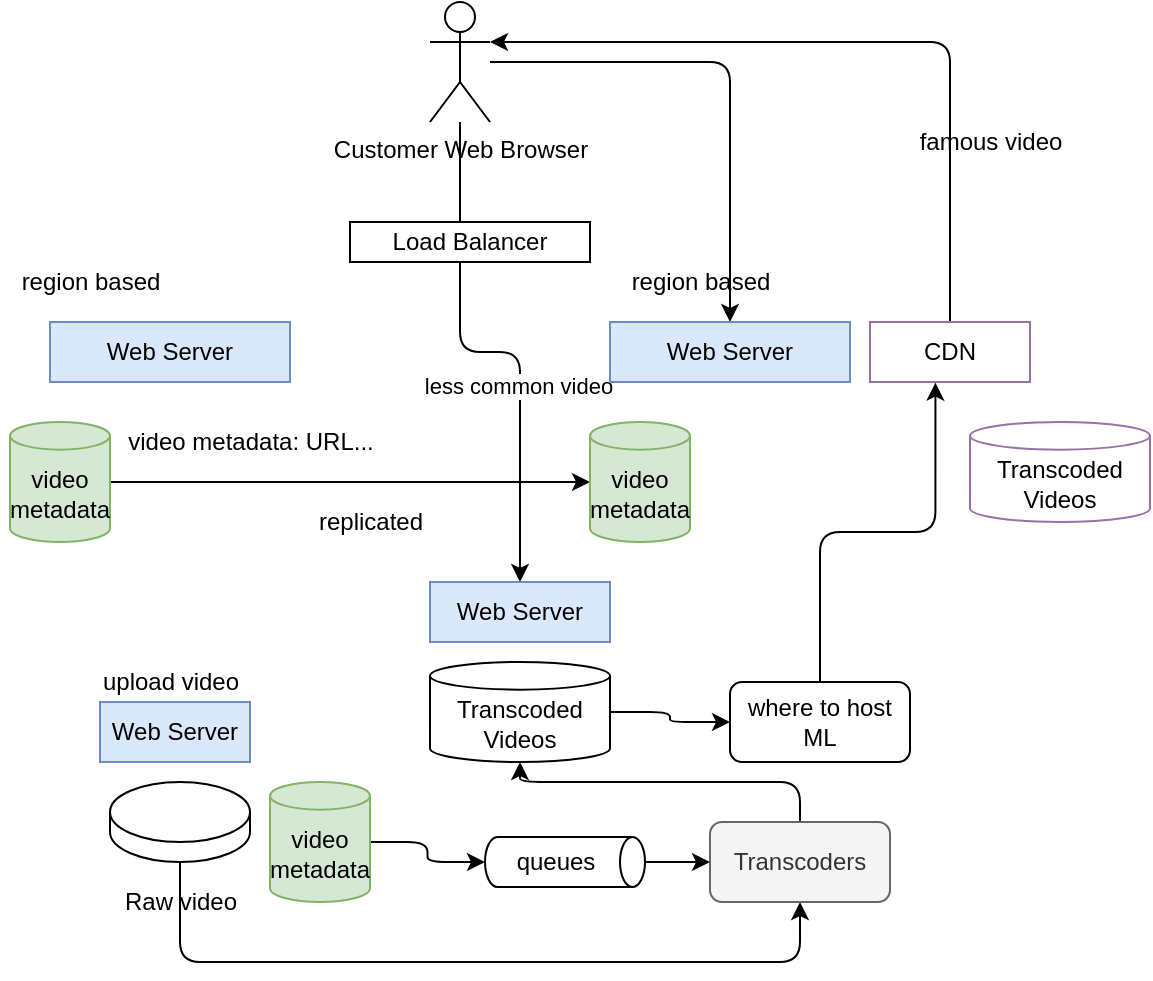 <mxfile>
    <diagram id="V87YCiFw-sn0RQbbuJmr" name="Page-1">
        <mxGraphModel dx="746" dy="354" grid="1" gridSize="10" guides="1" tooltips="1" connect="1" arrows="1" fold="1" page="1" pageScale="1" pageWidth="850" pageHeight="1100" math="0" shadow="0">
            <root>
                <mxCell id="0"/>
                <mxCell id="1" parent="0"/>
                <mxCell id="17" style="edgeStyle=orthogonalEdgeStyle;html=1;entryX=0.5;entryY=0;entryDx=0;entryDy=0;" edge="1" parent="1" source="2" target="16">
                    <mxGeometry relative="1" as="geometry"/>
                </mxCell>
                <mxCell id="21" value="less common video" style="edgeLabel;html=1;align=center;verticalAlign=middle;resizable=0;points=[];" vertex="1" connectable="0" parent="17">
                    <mxGeometry x="0.245" y="-1" relative="1" as="geometry">
                        <mxPoint as="offset"/>
                    </mxGeometry>
                </mxCell>
                <mxCell id="18" style="edgeStyle=orthogonalEdgeStyle;html=1;entryX=0.5;entryY=0;entryDx=0;entryDy=0;" edge="1" parent="1" source="2" target="5">
                    <mxGeometry relative="1" as="geometry"/>
                </mxCell>
                <mxCell id="2" value="Customer Web Browser" style="shape=umlActor;verticalLabelPosition=bottom;verticalAlign=top;html=1;outlineConnect=0;" vertex="1" parent="1">
                    <mxGeometry x="250" y="20" width="30" height="60" as="geometry"/>
                </mxCell>
                <mxCell id="3" value="Load Balancer" style="rounded=0;whiteSpace=wrap;html=1;" vertex="1" parent="1">
                    <mxGeometry x="210" y="130" width="120" height="20" as="geometry"/>
                </mxCell>
                <mxCell id="4" value="Web Server" style="rounded=0;whiteSpace=wrap;html=1;fillColor=#dae8fc;strokeColor=#6c8ebf;" vertex="1" parent="1">
                    <mxGeometry x="60" y="180" width="120" height="30" as="geometry"/>
                </mxCell>
                <mxCell id="5" value="Web Server" style="rounded=0;whiteSpace=wrap;html=1;fillColor=#dae8fc;strokeColor=#6c8ebf;" vertex="1" parent="1">
                    <mxGeometry x="340" y="180" width="120" height="30" as="geometry"/>
                </mxCell>
                <mxCell id="6" value="video metadata: URL..." style="text;html=1;align=center;verticalAlign=middle;resizable=0;points=[];autosize=1;strokeColor=none;fillColor=none;" vertex="1" parent="1">
                    <mxGeometry x="90" y="230" width="140" height="20" as="geometry"/>
                </mxCell>
                <mxCell id="9" style="edgeStyle=none;html=1;entryX=0;entryY=0.5;entryDx=0;entryDy=0;entryPerimeter=0;" edge="1" parent="1" source="7" target="8">
                    <mxGeometry relative="1" as="geometry"/>
                </mxCell>
                <mxCell id="7" value="video metadata" style="shape=cylinder3;whiteSpace=wrap;html=1;boundedLbl=1;backgroundOutline=1;size=6.919;fillColor=#d5e8d4;strokeColor=#82b366;" vertex="1" parent="1">
                    <mxGeometry x="40" y="230" width="50" height="60" as="geometry"/>
                </mxCell>
                <mxCell id="8" value="video metadata" style="shape=cylinder3;whiteSpace=wrap;html=1;boundedLbl=1;backgroundOutline=1;size=6.919;fillColor=#d5e8d4;strokeColor=#82b366;" vertex="1" parent="1">
                    <mxGeometry x="330" y="230" width="50" height="60" as="geometry"/>
                </mxCell>
                <mxCell id="10" value="replicated" style="text;html=1;align=center;verticalAlign=middle;resizable=0;points=[];autosize=1;strokeColor=none;fillColor=none;" vertex="1" parent="1">
                    <mxGeometry x="185" y="270" width="70" height="20" as="geometry"/>
                </mxCell>
                <mxCell id="11" value="region based" style="text;html=1;align=center;verticalAlign=middle;resizable=0;points=[];autosize=1;strokeColor=none;fillColor=none;" vertex="1" parent="1">
                    <mxGeometry x="35" y="150" width="90" height="20" as="geometry"/>
                </mxCell>
                <mxCell id="12" value="region based" style="text;html=1;align=center;verticalAlign=middle;resizable=0;points=[];autosize=1;strokeColor=none;fillColor=none;" vertex="1" parent="1">
                    <mxGeometry x="340" y="150" width="90" height="20" as="geometry"/>
                </mxCell>
                <mxCell id="19" style="edgeStyle=orthogonalEdgeStyle;html=1;entryX=1;entryY=0.333;entryDx=0;entryDy=0;entryPerimeter=0;" edge="1" parent="1" source="13" target="2">
                    <mxGeometry relative="1" as="geometry">
                        <Array as="points">
                            <mxPoint x="510" y="40"/>
                        </Array>
                    </mxGeometry>
                </mxCell>
                <mxCell id="13" value="CDN" style="rounded=0;whiteSpace=wrap;html=1;strokeColor=#9673a6;" vertex="1" parent="1">
                    <mxGeometry x="470" y="180" width="80" height="30" as="geometry"/>
                </mxCell>
                <mxCell id="14" value="Transcoded&lt;br&gt;Videos" style="shape=cylinder3;whiteSpace=wrap;html=1;boundedLbl=1;backgroundOutline=1;size=6.919;strokeColor=#9673a6;" vertex="1" parent="1">
                    <mxGeometry x="520" y="230" width="90" height="50" as="geometry"/>
                </mxCell>
                <mxCell id="23" style="edgeStyle=orthogonalEdgeStyle;html=1;entryX=0;entryY=0.5;entryDx=0;entryDy=0;" edge="1" parent="1" source="15" target="22">
                    <mxGeometry relative="1" as="geometry"/>
                </mxCell>
                <mxCell id="15" value="Transcoded&lt;br&gt;Videos" style="shape=cylinder3;whiteSpace=wrap;html=1;boundedLbl=1;backgroundOutline=1;size=6.919;" vertex="1" parent="1">
                    <mxGeometry x="250" y="350" width="90" height="50" as="geometry"/>
                </mxCell>
                <mxCell id="16" value="Web Server" style="rounded=0;whiteSpace=wrap;html=1;fillColor=#dae8fc;strokeColor=#6c8ebf;" vertex="1" parent="1">
                    <mxGeometry x="250" y="310" width="90" height="30" as="geometry"/>
                </mxCell>
                <mxCell id="20" value="famous video" style="text;html=1;align=center;verticalAlign=middle;resizable=0;points=[];autosize=1;strokeColor=none;fillColor=none;" vertex="1" parent="1">
                    <mxGeometry x="485" y="80" width="90" height="20" as="geometry"/>
                </mxCell>
                <mxCell id="24" style="edgeStyle=orthogonalEdgeStyle;html=1;entryX=0.409;entryY=1.011;entryDx=0;entryDy=0;entryPerimeter=0;" edge="1" parent="1" source="22" target="13">
                    <mxGeometry relative="1" as="geometry"/>
                </mxCell>
                <mxCell id="22" value="where to host ML" style="rounded=1;whiteSpace=wrap;html=1;" vertex="1" parent="1">
                    <mxGeometry x="400" y="360" width="90" height="40" as="geometry"/>
                </mxCell>
                <mxCell id="32" style="edgeStyle=orthogonalEdgeStyle;html=1;exitX=0.5;exitY=1;exitDx=0;exitDy=0;exitPerimeter=0;entryX=0.5;entryY=1;entryDx=0;entryDy=0;" edge="1" parent="1" source="25" target="30">
                    <mxGeometry relative="1" as="geometry">
                        <Array as="points">
                            <mxPoint x="125" y="500"/>
                            <mxPoint x="435" y="500"/>
                        </Array>
                    </mxGeometry>
                </mxCell>
                <mxCell id="25" value="" style="shape=cylinder3;whiteSpace=wrap;html=1;boundedLbl=1;backgroundOutline=1;size=15;" vertex="1" parent="1">
                    <mxGeometry x="90" y="410" width="70" height="40" as="geometry"/>
                </mxCell>
                <mxCell id="26" value="Raw video" style="text;html=1;align=center;verticalAlign=middle;resizable=0;points=[];autosize=1;strokeColor=none;fillColor=none;" vertex="1" parent="1">
                    <mxGeometry x="90" y="460" width="70" height="20" as="geometry"/>
                </mxCell>
                <mxCell id="27" value="Web Server" style="rounded=0;whiteSpace=wrap;html=1;fillColor=#dae8fc;strokeColor=#6c8ebf;" vertex="1" parent="1">
                    <mxGeometry x="85" y="370" width="75" height="30" as="geometry"/>
                </mxCell>
                <mxCell id="28" value="upload video" style="text;html=1;align=center;verticalAlign=middle;resizable=0;points=[];autosize=1;strokeColor=none;fillColor=none;" vertex="1" parent="1">
                    <mxGeometry x="80" y="350" width="80" height="20" as="geometry"/>
                </mxCell>
                <mxCell id="34" style="edgeStyle=orthogonalEdgeStyle;html=1;" edge="1" parent="1" source="29" target="31">
                    <mxGeometry relative="1" as="geometry"/>
                </mxCell>
                <mxCell id="29" value="video metadata" style="shape=cylinder3;whiteSpace=wrap;html=1;boundedLbl=1;backgroundOutline=1;size=6.919;fillColor=#d5e8d4;strokeColor=#82b366;" vertex="1" parent="1">
                    <mxGeometry x="170" y="410" width="50" height="60" as="geometry"/>
                </mxCell>
                <mxCell id="33" style="edgeStyle=orthogonalEdgeStyle;html=1;entryX=0.5;entryY=1;entryDx=0;entryDy=0;entryPerimeter=0;" edge="1" parent="1" source="30" target="15">
                    <mxGeometry relative="1" as="geometry">
                        <Array as="points">
                            <mxPoint x="435" y="410"/>
                            <mxPoint x="295" y="410"/>
                        </Array>
                    </mxGeometry>
                </mxCell>
                <mxCell id="30" value="Transcoders" style="rounded=1;whiteSpace=wrap;html=1;fillColor=#f5f5f5;fontColor=#333333;strokeColor=#666666;" vertex="1" parent="1">
                    <mxGeometry x="390" y="430" width="90" height="40" as="geometry"/>
                </mxCell>
                <mxCell id="35" style="edgeStyle=orthogonalEdgeStyle;html=1;" edge="1" parent="1" source="31" target="30">
                    <mxGeometry relative="1" as="geometry"/>
                </mxCell>
                <mxCell id="31" value="queues" style="shape=cylinder3;whiteSpace=wrap;html=1;boundedLbl=1;backgroundOutline=1;size=6.25;rotation=90;horizontal=0;" vertex="1" parent="1">
                    <mxGeometry x="305" y="410" width="25" height="80" as="geometry"/>
                </mxCell>
            </root>
        </mxGraphModel>
    </diagram>
</mxfile>